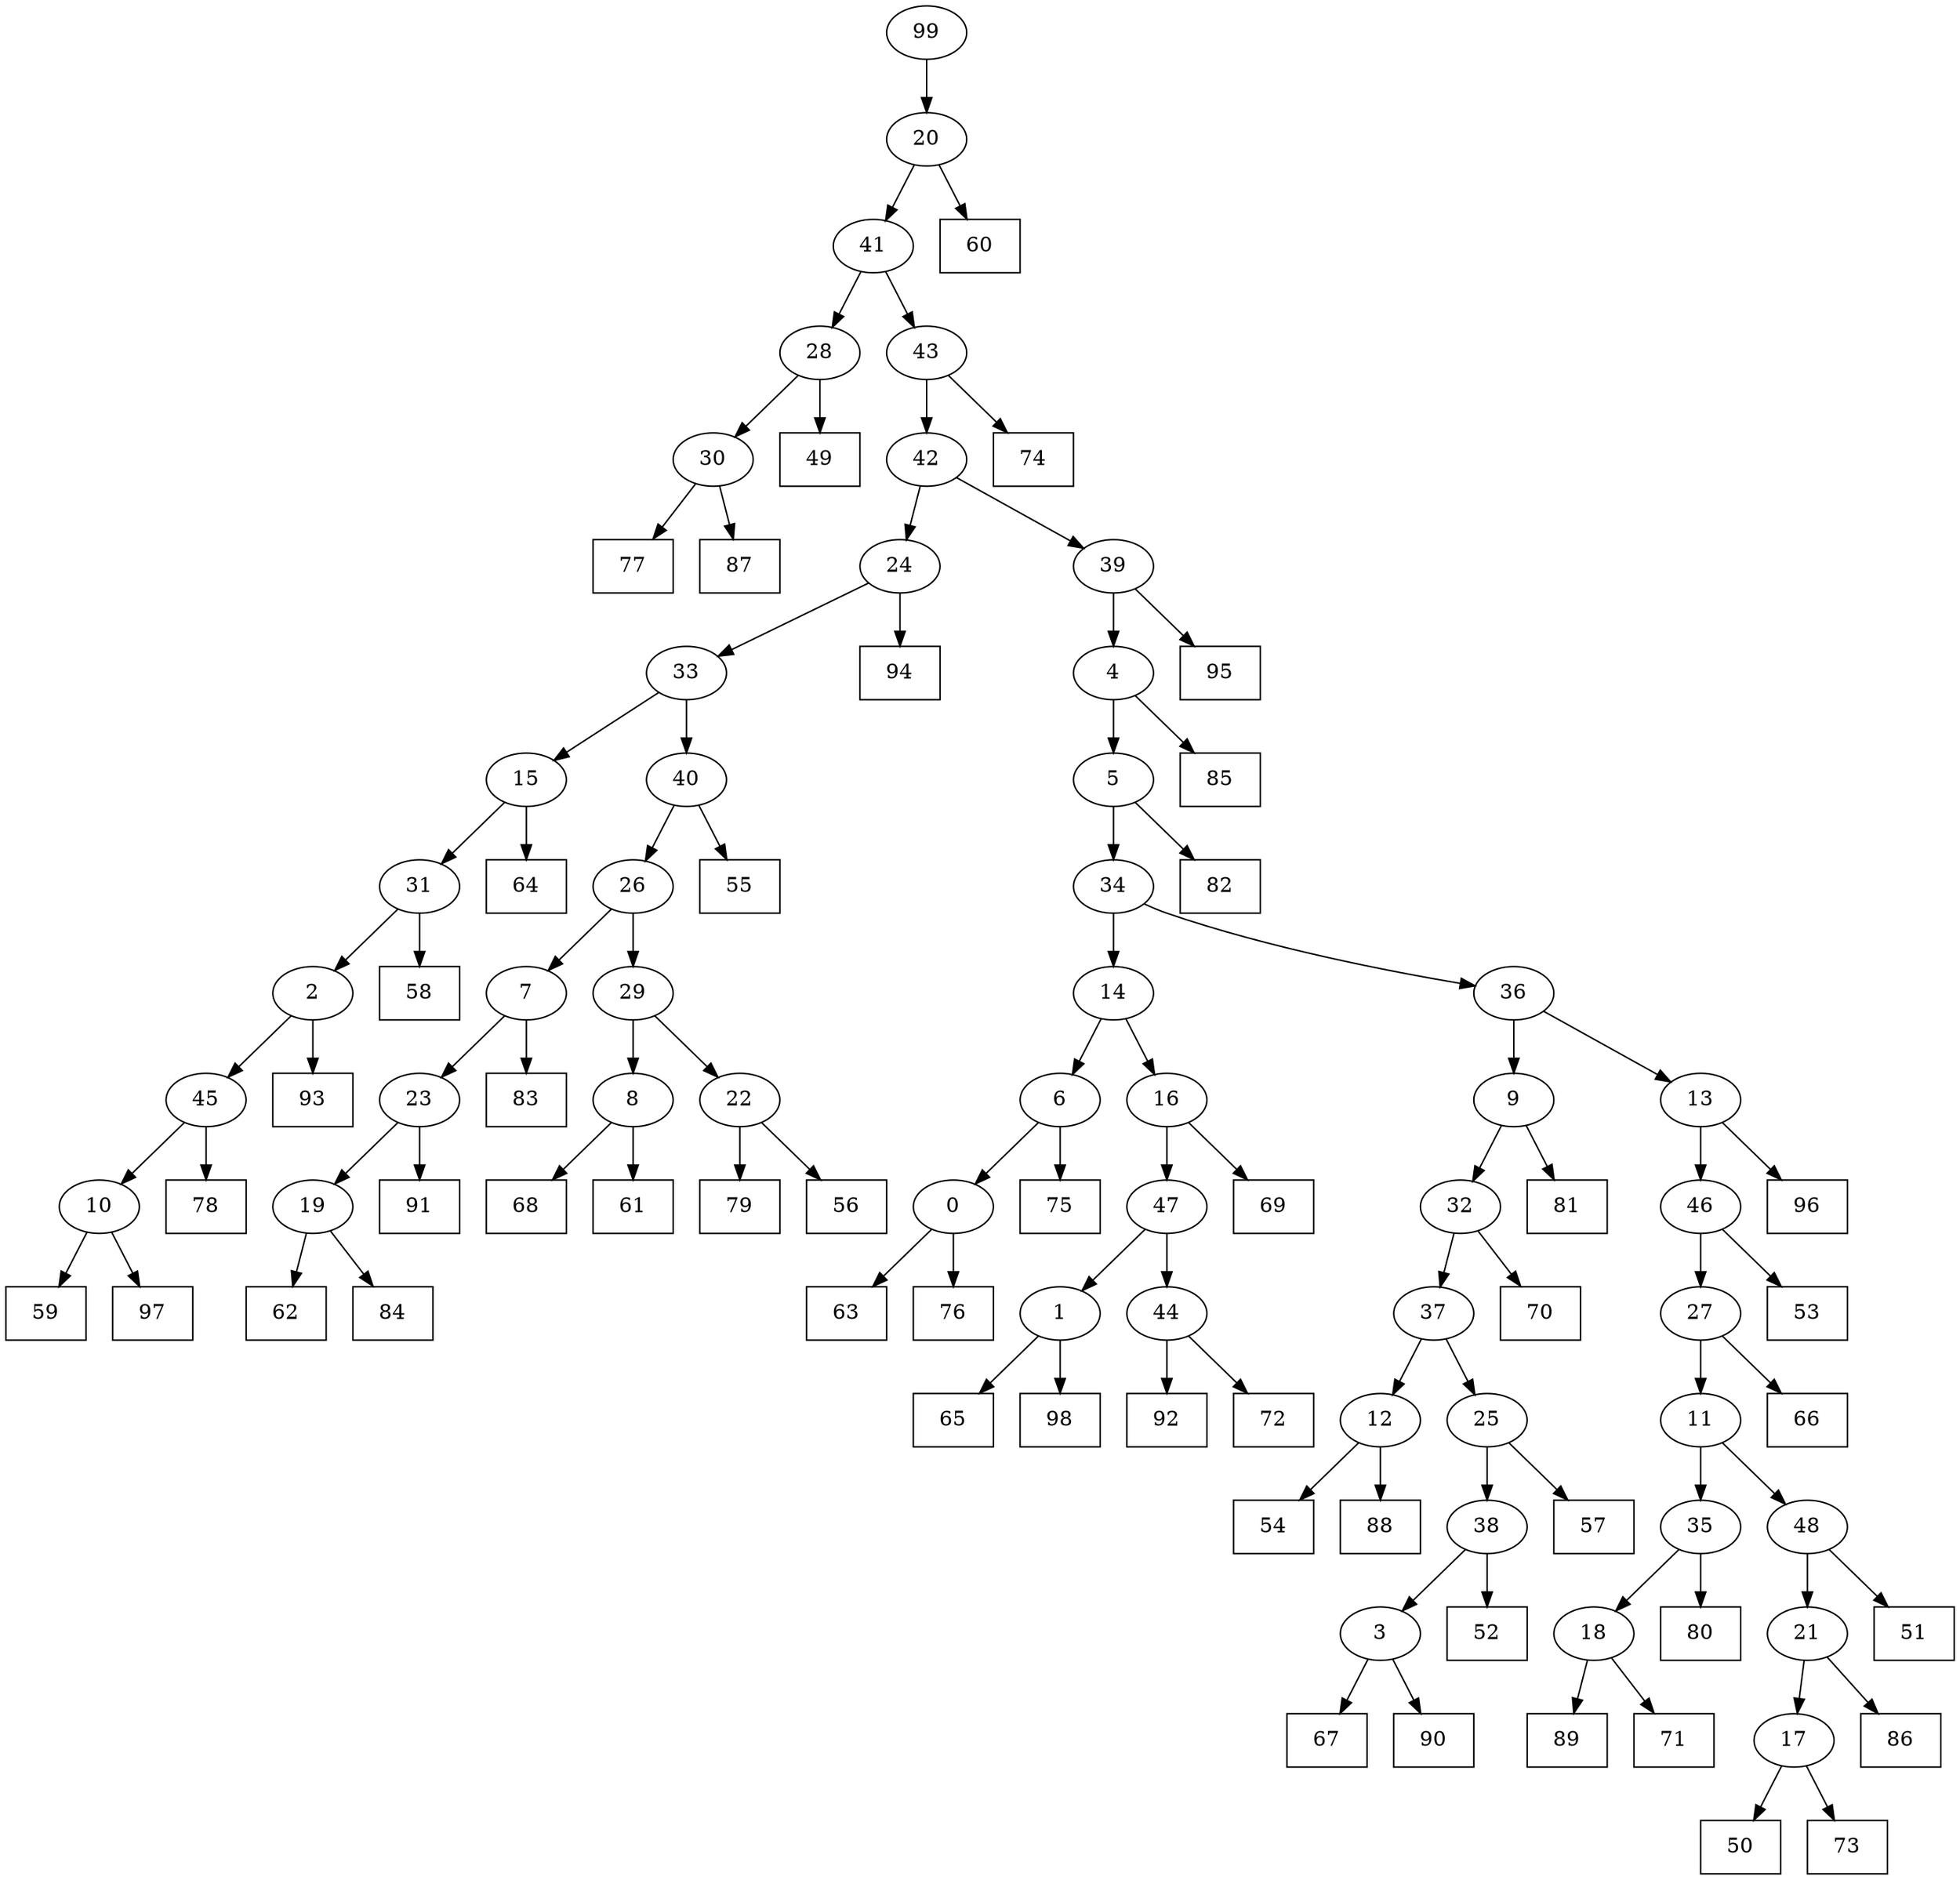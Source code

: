 digraph G {
0[label="0"];
1[label="1"];
2[label="2"];
3[label="3"];
4[label="4"];
5[label="5"];
6[label="6"];
7[label="7"];
8[label="8"];
9[label="9"];
10[label="10"];
11[label="11"];
12[label="12"];
13[label="13"];
14[label="14"];
15[label="15"];
16[label="16"];
17[label="17"];
18[label="18"];
19[label="19"];
20[label="20"];
21[label="21"];
22[label="22"];
23[label="23"];
24[label="24"];
25[label="25"];
26[label="26"];
27[label="27"];
28[label="28"];
29[label="29"];
30[label="30"];
31[label="31"];
32[label="32"];
33[label="33"];
34[label="34"];
35[label="35"];
36[label="36"];
37[label="37"];
38[label="38"];
39[label="39"];
40[label="40"];
41[label="41"];
42[label="42"];
43[label="43"];
44[label="44"];
45[label="45"];
46[label="46"];
47[label="47"];
48[label="48"];
49[shape=box,label="86"];
50[shape=box,label="92"];
51[shape=box,label="95"];
52[shape=box,label="69"];
53[shape=box,label="50"];
54[shape=box,label="53"];
55[shape=box,label="51"];
56[shape=box,label="68"];
57[shape=box,label="60"];
58[shape=box,label="59"];
59[shape=box,label="82"];
60[shape=box,label="97"];
61[shape=box,label="83"];
62[shape=box,label="94"];
63[shape=box,label="85"];
64[shape=box,label="73"];
65[shape=box,label="91"];
66[shape=box,label="57"];
67[shape=box,label="67"];
68[shape=box,label="63"];
69[shape=box,label="77"];
70[shape=box,label="81"];
71[shape=box,label="74"];
72[shape=box,label="61"];
73[shape=box,label="55"];
74[shape=box,label="93"];
75[shape=box,label="76"];
76[shape=box,label="89"];
77[shape=box,label="72"];
78[shape=box,label="71"];
79[shape=box,label="79"];
80[shape=box,label="54"];
81[shape=box,label="64"];
82[shape=box,label="65"];
83[shape=box,label="88"];
84[shape=box,label="96"];
85[shape=box,label="49"];
86[shape=box,label="62"];
87[shape=box,label="87"];
88[shape=box,label="90"];
89[shape=box,label="84"];
90[shape=box,label="58"];
91[shape=box,label="70"];
92[shape=box,label="56"];
93[shape=box,label="78"];
94[shape=box,label="75"];
95[shape=box,label="66"];
96[shape=box,label="52"];
97[shape=box,label="98"];
98[shape=box,label="80"];
99[label="99"];
30->87 ;
12->83 ;
32->91 ;
0->68 ;
30->69 ;
38->3 ;
16->52 ;
36->9 ;
23->65 ;
8->72 ;
2->74 ;
39->4 ;
3->88 ;
38->96 ;
14->6 ;
1->82 ;
45->93 ;
43->42 ;
0->75 ;
44->77 ;
35->98 ;
10->60 ;
12->80 ;
16->47 ;
40->73 ;
19->89 ;
29->8 ;
8->56 ;
27->95 ;
20->41 ;
7->61 ;
46->27 ;
45->10 ;
41->43 ;
24->33 ;
21->49 ;
32->37 ;
37->12 ;
28->85 ;
3->67 ;
33->15 ;
15->81 ;
26->7 ;
18->76 ;
99->20 ;
15->31 ;
6->0 ;
1->97 ;
22->79 ;
13->46 ;
46->54 ;
31->90 ;
28->30 ;
26->29 ;
35->18 ;
14->16 ;
20->57 ;
4->63 ;
34->14 ;
31->2 ;
2->45 ;
36->13 ;
13->84 ;
19->86 ;
11->35 ;
5->59 ;
42->39 ;
39->51 ;
4->5 ;
48->21 ;
9->32 ;
34->36 ;
17->64 ;
25->66 ;
42->24 ;
24->62 ;
6->94 ;
47->44 ;
44->50 ;
10->58 ;
33->40 ;
40->26 ;
18->78 ;
48->55 ;
43->71 ;
27->11 ;
11->48 ;
41->28 ;
21->17 ;
17->53 ;
5->34 ;
37->25 ;
25->38 ;
9->70 ;
29->22 ;
22->92 ;
47->1 ;
7->23 ;
23->19 ;
}
